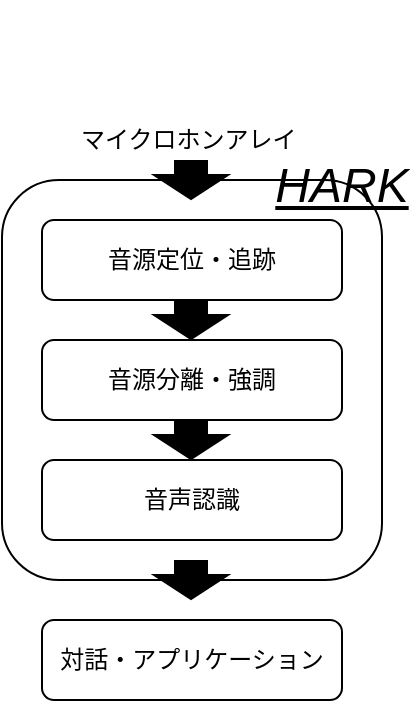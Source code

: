 <mxfile version="20.5.3" type="github">
  <diagram id="TbmGXpDHceZsLnAmSvEN" name="Page-1">
    <mxGraphModel dx="456" dy="589" grid="1" gridSize="10" guides="1" tooltips="1" connect="1" arrows="1" fold="1" page="1" pageScale="1" pageWidth="850" pageHeight="1100" math="0" shadow="0">
      <root>
        <mxCell id="0" />
        <mxCell id="1" parent="0" />
        <mxCell id="eRfJgCVr0TSFVgp93IVR-1" value="" style="rounded=1;whiteSpace=wrap;html=1;" vertex="1" parent="1">
          <mxGeometry x="60" y="130" width="190" height="200" as="geometry" />
        </mxCell>
        <mxCell id="eRfJgCVr0TSFVgp93IVR-2" value="音源定位・追跡" style="rounded=1;whiteSpace=wrap;html=1;" vertex="1" parent="1">
          <mxGeometry x="80" y="150" width="150" height="40" as="geometry" />
        </mxCell>
        <mxCell id="eRfJgCVr0TSFVgp93IVR-3" value="音源分離・強調" style="rounded=1;whiteSpace=wrap;html=1;" vertex="1" parent="1">
          <mxGeometry x="80" y="210" width="150" height="40" as="geometry" />
        </mxCell>
        <mxCell id="eRfJgCVr0TSFVgp93IVR-4" value="音声認識" style="rounded=1;whiteSpace=wrap;html=1;" vertex="1" parent="1">
          <mxGeometry x="80" y="270" width="150" height="40" as="geometry" />
        </mxCell>
        <mxCell id="eRfJgCVr0TSFVgp93IVR-5" value="&lt;font style=&quot;font-size: 24px;&quot;&gt;&lt;i&gt;&lt;u&gt;HARK&lt;/u&gt;&lt;/i&gt;&lt;/font&gt;" style="text;html=1;strokeColor=none;fillColor=none;align=center;verticalAlign=middle;whiteSpace=wrap;rounded=0;" vertex="1" parent="1">
          <mxGeometry x="200" y="118" width="60" height="30" as="geometry" />
        </mxCell>
        <mxCell id="eRfJgCVr0TSFVgp93IVR-6" value="" style="shape=image;html=1;verticalAlign=top;verticalLabelPosition=bottom;labelBackgroundColor=#ffffff;imageAspect=0;aspect=fixed;image=https://cdn4.iconfinder.com/data/icons/ionicons/512/icon-mic-b-128.png;fontSize=18;" vertex="1" parent="1">
          <mxGeometry x="136" y="40" width="38" height="38" as="geometry" />
        </mxCell>
        <mxCell id="eRfJgCVr0TSFVgp93IVR-7" value="" style="shape=image;html=1;verticalAlign=top;verticalLabelPosition=bottom;labelBackgroundColor=#ffffff;imageAspect=0;aspect=fixed;image=https://cdn4.iconfinder.com/data/icons/ionicons/512/icon-mic-b-128.png;fontSize=18;" vertex="1" parent="1">
          <mxGeometry x="150" y="60" width="38" height="38" as="geometry" />
        </mxCell>
        <mxCell id="eRfJgCVr0TSFVgp93IVR-8" value="" style="shape=image;html=1;verticalAlign=top;verticalLabelPosition=bottom;labelBackgroundColor=#ffffff;imageAspect=0;aspect=fixed;image=https://cdn4.iconfinder.com/data/icons/ionicons/512/icon-mic-b-128.png;fontSize=18;" vertex="1" parent="1">
          <mxGeometry x="120" y="60" width="38" height="38" as="geometry" />
        </mxCell>
        <mxCell id="eRfJgCVr0TSFVgp93IVR-9" value="&lt;font style=&quot;font-size: 12px;&quot;&gt;マイクロホンアレイ&amp;nbsp;&lt;/font&gt;" style="text;html=1;strokeColor=none;fillColor=none;align=center;verticalAlign=middle;whiteSpace=wrap;rounded=0;fontSize=18;" vertex="1" parent="1">
          <mxGeometry x="95" y="98" width="120" height="20" as="geometry" />
        </mxCell>
        <mxCell id="eRfJgCVr0TSFVgp93IVR-10" value="" style="shape=flexArrow;endArrow=classic;html=1;rounded=0;fontSize=12;endWidth=20;endSize=3.67;width=16;fillColor=#000000;" edge="1" parent="1">
          <mxGeometry width="50" height="50" relative="1" as="geometry">
            <mxPoint x="154.5" y="190" as="sourcePoint" />
            <mxPoint x="154.5" y="210" as="targetPoint" />
          </mxGeometry>
        </mxCell>
        <mxCell id="eRfJgCVr0TSFVgp93IVR-16" value="" style="shape=flexArrow;endArrow=classic;html=1;rounded=0;fontSize=12;endWidth=20;endSize=3.67;width=16;fillColor=#000000;" edge="1" parent="1">
          <mxGeometry width="50" height="50" relative="1" as="geometry">
            <mxPoint x="154.5" y="320" as="sourcePoint" />
            <mxPoint x="154.5" y="340" as="targetPoint" />
          </mxGeometry>
        </mxCell>
        <mxCell id="eRfJgCVr0TSFVgp93IVR-17" value="" style="shape=flexArrow;endArrow=classic;html=1;rounded=0;fontSize=12;endWidth=20;endSize=3.67;width=16;fillColor=#000000;" edge="1" parent="1">
          <mxGeometry width="50" height="50" relative="1" as="geometry">
            <mxPoint x="154.5" y="250" as="sourcePoint" />
            <mxPoint x="154.5" y="270" as="targetPoint" />
          </mxGeometry>
        </mxCell>
        <mxCell id="eRfJgCVr0TSFVgp93IVR-18" value="" style="shape=flexArrow;endArrow=classic;html=1;rounded=0;fontSize=12;endWidth=20;endSize=3.67;width=16;fillColor=#000000;" edge="1" parent="1">
          <mxGeometry width="50" height="50" relative="1" as="geometry">
            <mxPoint x="154.5" y="120" as="sourcePoint" />
            <mxPoint x="154.5" y="140" as="targetPoint" />
          </mxGeometry>
        </mxCell>
        <mxCell id="eRfJgCVr0TSFVgp93IVR-22" value="対話・アプリケーション" style="rounded=1;whiteSpace=wrap;html=1;" vertex="1" parent="1">
          <mxGeometry x="80" y="350" width="150" height="40" as="geometry" />
        </mxCell>
      </root>
    </mxGraphModel>
  </diagram>
</mxfile>
